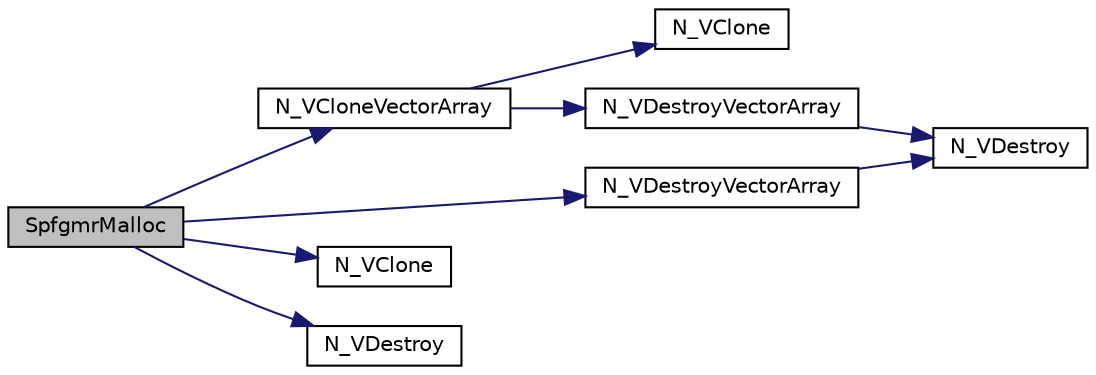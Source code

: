 digraph "SpfgmrMalloc"
{
  edge [fontname="Helvetica",fontsize="10",labelfontname="Helvetica",labelfontsize="10"];
  node [fontname="Helvetica",fontsize="10",shape=record];
  rankdir="LR";
  Node5 [label="SpfgmrMalloc",height=0.2,width=0.4,color="black", fillcolor="grey75", style="filled", fontcolor="black"];
  Node5 -> Node6 [color="midnightblue",fontsize="10",style="solid",fontname="Helvetica"];
  Node6 [label="N_VCloneVectorArray",height=0.2,width=0.4,color="black", fillcolor="white", style="filled",URL="$dc/dc8/sundials__nvector_8h.html#a731bd7725395c365902f16a9205cc0d9"];
  Node6 -> Node7 [color="midnightblue",fontsize="10",style="solid",fontname="Helvetica"];
  Node7 [label="N_VClone",height=0.2,width=0.4,color="black", fillcolor="white", style="filled",URL="$db/d09/sundials__nvector_8c.html#acb3ee4ca954aa77e96f79a6e9a4de392"];
  Node6 -> Node8 [color="midnightblue",fontsize="10",style="solid",fontname="Helvetica"];
  Node8 [label="N_VDestroyVectorArray",height=0.2,width=0.4,color="black", fillcolor="white", style="filled",URL="$db/d09/sundials__nvector_8c.html#a22987a9b9da6439ef912f1d881cbab2a"];
  Node8 -> Node9 [color="midnightblue",fontsize="10",style="solid",fontname="Helvetica"];
  Node9 [label="N_VDestroy",height=0.2,width=0.4,color="black", fillcolor="white", style="filled",URL="$db/d09/sundials__nvector_8c.html#a43afc6395fcde04131f2e670192bc1db"];
  Node5 -> Node10 [color="midnightblue",fontsize="10",style="solid",fontname="Helvetica"];
  Node10 [label="N_VDestroyVectorArray",height=0.2,width=0.4,color="black", fillcolor="white", style="filled",URL="$dc/dc8/sundials__nvector_8h.html#a23b5a004994c1dc23bd93cc88508463c"];
  Node10 -> Node9 [color="midnightblue",fontsize="10",style="solid",fontname="Helvetica"];
  Node5 -> Node11 [color="midnightblue",fontsize="10",style="solid",fontname="Helvetica"];
  Node11 [label="N_VClone",height=0.2,width=0.4,color="black", fillcolor="white", style="filled",URL="$dc/dc8/sundials__nvector_8h.html#a7b59b159fc18c4da3383bda86453a063"];
  Node5 -> Node12 [color="midnightblue",fontsize="10",style="solid",fontname="Helvetica"];
  Node12 [label="N_VDestroy",height=0.2,width=0.4,color="black", fillcolor="white", style="filled",URL="$dc/dc8/sundials__nvector_8h.html#a82729390d65c0f522bef60ef3a9fe437"];
}
